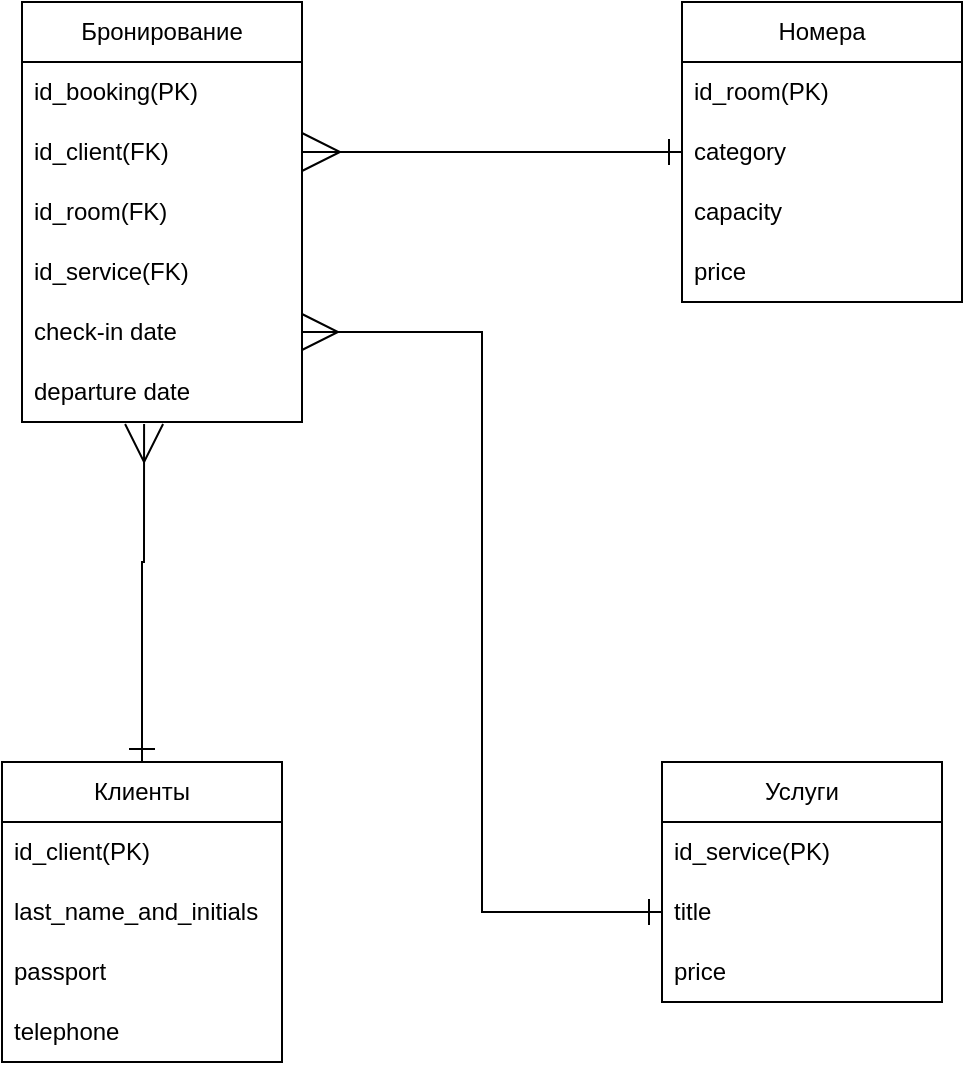 <mxfile version="26.0.8">
  <diagram name="Страница — 1" id="YZfrWuN0SnUMX0Q65HMO">
    <mxGraphModel dx="472" dy="817" grid="1" gridSize="10" guides="1" tooltips="1" connect="1" arrows="1" fold="1" page="1" pageScale="1" pageWidth="1169" pageHeight="827" math="0" shadow="0">
      <root>
        <mxCell id="0" />
        <mxCell id="1" parent="0" />
        <mxCell id="e3mltMA9yw8LDBXCFB1W-1" value="Номера" style="swimlane;fontStyle=0;childLayout=stackLayout;horizontal=1;startSize=30;horizontalStack=0;resizeParent=1;resizeParentMax=0;resizeLast=0;collapsible=1;marginBottom=0;whiteSpace=wrap;html=1;" parent="1" vertex="1">
          <mxGeometry x="500" y="110" width="140" height="150" as="geometry" />
        </mxCell>
        <mxCell id="e3mltMA9yw8LDBXCFB1W-2" value="id_room(PK)" style="text;strokeColor=none;fillColor=none;align=left;verticalAlign=middle;spacingLeft=4;spacingRight=4;overflow=hidden;points=[[0,0.5],[1,0.5]];portConstraint=eastwest;rotatable=0;whiteSpace=wrap;html=1;" parent="e3mltMA9yw8LDBXCFB1W-1" vertex="1">
          <mxGeometry y="30" width="140" height="30" as="geometry" />
        </mxCell>
        <mxCell id="e3mltMA9yw8LDBXCFB1W-3" value="category" style="text;strokeColor=none;fillColor=none;align=left;verticalAlign=middle;spacingLeft=4;spacingRight=4;overflow=hidden;points=[[0,0.5],[1,0.5]];portConstraint=eastwest;rotatable=0;whiteSpace=wrap;html=1;" parent="e3mltMA9yw8LDBXCFB1W-1" vertex="1">
          <mxGeometry y="60" width="140" height="30" as="geometry" />
        </mxCell>
        <mxCell id="e3mltMA9yw8LDBXCFB1W-18" value="сapacity" style="text;strokeColor=none;fillColor=none;align=left;verticalAlign=middle;spacingLeft=4;spacingRight=4;overflow=hidden;points=[[0,0.5],[1,0.5]];portConstraint=eastwest;rotatable=0;whiteSpace=wrap;html=1;" parent="e3mltMA9yw8LDBXCFB1W-1" vertex="1">
          <mxGeometry y="90" width="140" height="30" as="geometry" />
        </mxCell>
        <mxCell id="e3mltMA9yw8LDBXCFB1W-17" value="price" style="text;strokeColor=none;fillColor=none;align=left;verticalAlign=middle;spacingLeft=4;spacingRight=4;overflow=hidden;points=[[0,0.5],[1,0.5]];portConstraint=eastwest;rotatable=0;whiteSpace=wrap;html=1;" parent="e3mltMA9yw8LDBXCFB1W-1" vertex="1">
          <mxGeometry y="120" width="140" height="30" as="geometry" />
        </mxCell>
        <mxCell id="e3mltMA9yw8LDBXCFB1W-23" style="edgeStyle=orthogonalEdgeStyle;rounded=0;orthogonalLoop=1;jettySize=auto;html=1;exitX=0.5;exitY=0;exitDx=0;exitDy=0;endArrow=ERmany;endFill=0;endSize=17;entryX=0.436;entryY=1.033;entryDx=0;entryDy=0;entryPerimeter=0;startArrow=ERone;startFill=0;startSize=11;" parent="1" source="e3mltMA9yw8LDBXCFB1W-5" target="e3mltMA9yw8LDBXCFB1W-19" edge="1">
          <mxGeometry relative="1" as="geometry">
            <mxPoint x="230" y="290" as="targetPoint" />
            <mxPoint x="230" y="480" as="sourcePoint" />
            <Array as="points">
              <mxPoint x="230" y="390" />
              <mxPoint x="231" y="390" />
            </Array>
          </mxGeometry>
        </mxCell>
        <mxCell id="e3mltMA9yw8LDBXCFB1W-5" value="Клиенты" style="swimlane;fontStyle=0;childLayout=stackLayout;horizontal=1;startSize=30;horizontalStack=0;resizeParent=1;resizeParentMax=0;resizeLast=0;collapsible=1;marginBottom=0;whiteSpace=wrap;html=1;" parent="1" vertex="1">
          <mxGeometry x="160" y="490" width="140" height="150" as="geometry" />
        </mxCell>
        <mxCell id="e3mltMA9yw8LDBXCFB1W-6" value="id_client(PK)" style="text;strokeColor=none;fillColor=none;align=left;verticalAlign=middle;spacingLeft=4;spacingRight=4;overflow=hidden;points=[[0,0.5],[1,0.5]];portConstraint=eastwest;rotatable=0;whiteSpace=wrap;html=1;" parent="e3mltMA9yw8LDBXCFB1W-5" vertex="1">
          <mxGeometry y="30" width="140" height="30" as="geometry" />
        </mxCell>
        <mxCell id="e3mltMA9yw8LDBXCFB1W-7" value="last_name_and_initials" style="text;strokeColor=none;fillColor=none;align=left;verticalAlign=middle;spacingLeft=4;spacingRight=4;overflow=hidden;points=[[0,0.5],[1,0.5]];portConstraint=eastwest;rotatable=0;whiteSpace=wrap;html=1;" parent="e3mltMA9yw8LDBXCFB1W-5" vertex="1">
          <mxGeometry y="60" width="140" height="30" as="geometry" />
        </mxCell>
        <mxCell id="e3mltMA9yw8LDBXCFB1W-8" value="passport" style="text;strokeColor=none;fillColor=none;align=left;verticalAlign=middle;spacingLeft=4;spacingRight=4;overflow=hidden;points=[[0,0.5],[1,0.5]];portConstraint=eastwest;rotatable=0;whiteSpace=wrap;html=1;" parent="e3mltMA9yw8LDBXCFB1W-5" vertex="1">
          <mxGeometry y="90" width="140" height="30" as="geometry" />
        </mxCell>
        <mxCell id="e3mltMA9yw8LDBXCFB1W-22" value="telephone" style="text;strokeColor=none;fillColor=none;align=left;verticalAlign=middle;spacingLeft=4;spacingRight=4;overflow=hidden;points=[[0,0.5],[1,0.5]];portConstraint=eastwest;rotatable=0;whiteSpace=wrap;html=1;" parent="e3mltMA9yw8LDBXCFB1W-5" vertex="1">
          <mxGeometry y="120" width="140" height="30" as="geometry" />
        </mxCell>
        <mxCell id="e3mltMA9yw8LDBXCFB1W-9" value="Услуги" style="swimlane;fontStyle=0;childLayout=stackLayout;horizontal=1;startSize=30;horizontalStack=0;resizeParent=1;resizeParentMax=0;resizeLast=0;collapsible=1;marginBottom=0;whiteSpace=wrap;html=1;" parent="1" vertex="1">
          <mxGeometry x="490" y="490" width="140" height="120" as="geometry" />
        </mxCell>
        <mxCell id="e3mltMA9yw8LDBXCFB1W-10" value="id_service(PK)" style="text;strokeColor=none;fillColor=none;align=left;verticalAlign=middle;spacingLeft=4;spacingRight=4;overflow=hidden;points=[[0,0.5],[1,0.5]];portConstraint=eastwest;rotatable=0;whiteSpace=wrap;html=1;" parent="e3mltMA9yw8LDBXCFB1W-9" vertex="1">
          <mxGeometry y="30" width="140" height="30" as="geometry" />
        </mxCell>
        <mxCell id="e3mltMA9yw8LDBXCFB1W-11" value="title" style="text;strokeColor=none;fillColor=none;align=left;verticalAlign=middle;spacingLeft=4;spacingRight=4;overflow=hidden;points=[[0,0.5],[1,0.5]];portConstraint=eastwest;rotatable=0;whiteSpace=wrap;html=1;" parent="e3mltMA9yw8LDBXCFB1W-9" vertex="1">
          <mxGeometry y="60" width="140" height="30" as="geometry" />
        </mxCell>
        <mxCell id="e3mltMA9yw8LDBXCFB1W-12" value="price" style="text;strokeColor=none;fillColor=none;align=left;verticalAlign=middle;spacingLeft=4;spacingRight=4;overflow=hidden;points=[[0,0.5],[1,0.5]];portConstraint=eastwest;rotatable=0;whiteSpace=wrap;html=1;" parent="e3mltMA9yw8LDBXCFB1W-9" vertex="1">
          <mxGeometry y="90" width="140" height="30" as="geometry" />
        </mxCell>
        <mxCell id="e3mltMA9yw8LDBXCFB1W-13" value="Бронирование" style="swimlane;fontStyle=0;childLayout=stackLayout;horizontal=1;startSize=30;horizontalStack=0;resizeParent=1;resizeParentMax=0;resizeLast=0;collapsible=1;marginBottom=0;whiteSpace=wrap;html=1;" parent="1" vertex="1">
          <mxGeometry x="170" y="110" width="140" height="210" as="geometry" />
        </mxCell>
        <mxCell id="e3mltMA9yw8LDBXCFB1W-14" value="id_booking(PK)" style="text;strokeColor=none;fillColor=none;align=left;verticalAlign=middle;spacingLeft=4;spacingRight=4;overflow=hidden;points=[[0,0.5],[1,0.5]];portConstraint=eastwest;rotatable=0;whiteSpace=wrap;html=1;" parent="e3mltMA9yw8LDBXCFB1W-13" vertex="1">
          <mxGeometry y="30" width="140" height="30" as="geometry" />
        </mxCell>
        <mxCell id="e3mltMA9yw8LDBXCFB1W-15" value="id_client(FK)" style="text;strokeColor=none;fillColor=none;align=left;verticalAlign=middle;spacingLeft=4;spacingRight=4;overflow=hidden;points=[[0,0.5],[1,0.5]];portConstraint=eastwest;rotatable=0;whiteSpace=wrap;html=1;" parent="e3mltMA9yw8LDBXCFB1W-13" vertex="1">
          <mxGeometry y="60" width="140" height="30" as="geometry" />
        </mxCell>
        <mxCell id="e3mltMA9yw8LDBXCFB1W-16" value="id_room(FK)" style="text;strokeColor=none;fillColor=none;align=left;verticalAlign=middle;spacingLeft=4;spacingRight=4;overflow=hidden;points=[[0,0.5],[1,0.5]];portConstraint=eastwest;rotatable=0;whiteSpace=wrap;html=1;" parent="e3mltMA9yw8LDBXCFB1W-13" vertex="1">
          <mxGeometry y="90" width="140" height="30" as="geometry" />
        </mxCell>
        <mxCell id="e3mltMA9yw8LDBXCFB1W-26" value="id_service(FK)" style="text;strokeColor=none;fillColor=none;align=left;verticalAlign=middle;spacingLeft=4;spacingRight=4;overflow=hidden;points=[[0,0.5],[1,0.5]];portConstraint=eastwest;rotatable=0;whiteSpace=wrap;html=1;" parent="e3mltMA9yw8LDBXCFB1W-13" vertex="1">
          <mxGeometry y="120" width="140" height="30" as="geometry" />
        </mxCell>
        <mxCell id="e3mltMA9yw8LDBXCFB1W-20" value="&lt;span style=&quot;white-space-collapse: preserve;&quot; data-src-align=&quot;5:6&quot; class=&quot;EzKURWReUAB5oZgtQNkl&quot;&gt;сheck&lt;/span&gt;&lt;span style=&quot;white-space-collapse: preserve;&quot;&gt;-in &lt;/span&gt;&lt;span style=&quot;white-space-collapse: preserve;&quot; data-src-align=&quot;0:4&quot; class=&quot;EzKURWReUAB5oZgtQNkl&quot;&gt;date&lt;/span&gt;" style="text;strokeColor=none;fillColor=none;align=left;verticalAlign=middle;spacingLeft=4;spacingRight=4;overflow=hidden;points=[[0,0.5],[1,0.5]];portConstraint=eastwest;rotatable=0;whiteSpace=wrap;html=1;" parent="e3mltMA9yw8LDBXCFB1W-13" vertex="1">
          <mxGeometry y="150" width="140" height="30" as="geometry" />
        </mxCell>
        <mxCell id="e3mltMA9yw8LDBXCFB1W-19" value="departure date" style="text;strokeColor=none;fillColor=none;align=left;verticalAlign=middle;spacingLeft=4;spacingRight=4;overflow=hidden;points=[[0,0.5],[1,0.5]];portConstraint=eastwest;rotatable=0;whiteSpace=wrap;html=1;" parent="e3mltMA9yw8LDBXCFB1W-13" vertex="1">
          <mxGeometry y="180" width="140" height="30" as="geometry" />
        </mxCell>
        <mxCell id="e3mltMA9yw8LDBXCFB1W-24" style="edgeStyle=orthogonalEdgeStyle;rounded=0;orthogonalLoop=1;jettySize=auto;html=1;exitX=0;exitY=0.5;exitDx=0;exitDy=0;entryX=1;entryY=0.5;entryDx=0;entryDy=0;endArrow=ERmany;endFill=0;endSize=17;startArrow=ERone;startFill=0;startSize=11;" parent="1" source="e3mltMA9yw8LDBXCFB1W-3" target="e3mltMA9yw8LDBXCFB1W-15" edge="1">
          <mxGeometry relative="1" as="geometry" />
        </mxCell>
        <mxCell id="fbo2hAup6eK6KGgeVWhx-1" style="edgeStyle=orthogonalEdgeStyle;rounded=0;orthogonalLoop=1;jettySize=auto;html=1;exitX=1;exitY=0.5;exitDx=0;exitDy=0;entryX=0;entryY=0.5;entryDx=0;entryDy=0;endArrow=ERone;endFill=0;startArrow=ERmany;startFill=0;endSize=11;startSize=16;" parent="1" source="e3mltMA9yw8LDBXCFB1W-20" target="e3mltMA9yw8LDBXCFB1W-11" edge="1">
          <mxGeometry relative="1" as="geometry" />
        </mxCell>
      </root>
    </mxGraphModel>
  </diagram>
</mxfile>
